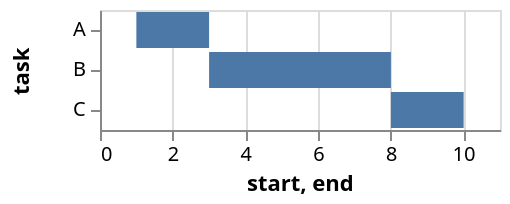 {
  "$schema": "https://vega.github.io/schema/vega/v4.json",
  "description": "A simple bar chart with ranged data (aka Gantt Chart).",
  "autosize": "pad",
  "padding": 5,
  "width": 200,
  "style": "cell",
  "data": [
    {
      "name": "source_0",
      "values": [
        {"task": "A", "start": 1, "end": 3},
        {"task": "B", "start": 3, "end": 8},
        {"task": "C", "start": 8, "end": 10}
      ]
    }
  ],
  "signals": [
    {"name": "y_step", "value": 20},
    {
      "name": "height",
      "update": "bandspace(domain('y').length, 0.1, 0.05) * y_step"
    }
  ],
  "marks": [
    {
      "name": "marks",
      "type": "rect",
      "style": ["bar"],
      "from": {"data": "source_0"},
      "encode": {
        "update": {
          "fill": [
            {
              "test": "datum[\"start\"] === null || isNaN(datum[\"start\"])",
              "value": null
            },
            {"value": "#4c78a8"}
          ],
          "tooltip": {
            "signal": "{\"task\": ''+datum[\"task\"], \"start\": format(datum[\"start\"], \"\"), \"end\": format(datum[\"end\"], \"\")}"
          },
          "x": {"scale": "x", "field": "start"},
          "x2": {"scale": "x", "field": "end"},
          "y": {"scale": "y", "field": "task"},
          "height": {"scale": "y", "band": true}
        }
      }
    }
  ],
  "scales": [
    {
      "name": "x",
      "type": "linear",
      "domain": {"data": "source_0", "fields": ["start", "end"]},
      "range": [0, {"signal": "width"}],
      "nice": true,
      "zero": true,
      "padding": 5
    },
    {
      "name": "y",
      "type": "band",
      "domain": {"data": "source_0", "field": "task", "sort": true},
      "range": {"step": {"signal": "y_step"}},
      "paddingInner": 0.1,
      "paddingOuter": 0.05
    }
  ],
  "axes": [
    {
      "scale": "x",
      "orient": "bottom",
      "grid": false,
      "title": "start, end",
      "labelFlush": true,
      "labelOverlap": true,
      "tickCount": {"signal": "ceil(width/40)"},
      "zindex": 1
    },
    {
      "scale": "x",
      "orient": "bottom",
      "gridScale": "y",
      "grid": true,
      "tickCount": {"signal": "ceil(width/40)"},
      "domain": false,
      "labels": false,
      "maxExtent": 0,
      "minExtent": 0,
      "ticks": false,
      "zindex": 0
    },
    {
      "scale": "y",
      "orient": "left",
      "grid": false,
      "title": "task",
      "labelOverlap": true,
      "zindex": 1
    }
  ],
  "config": {"axisY": {"minExtent": 30}}
}

